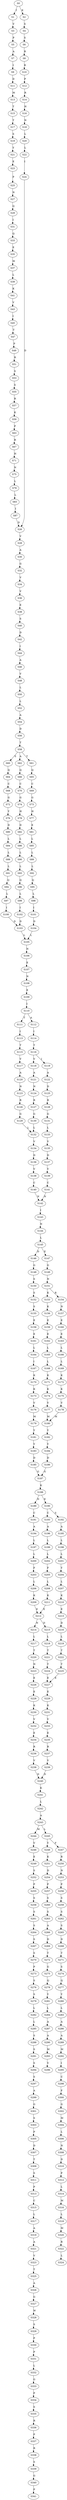 strict digraph  {
	S0 -> S1 [ label = I ];
	S0 -> S2 [ label = K ];
	S1 -> S3 [ label = V ];
	S2 -> S4 [ label = S ];
	S3 -> S5 [ label = P ];
	S4 -> S6 [ label = S ];
	S5 -> S7 [ label = A ];
	S6 -> S8 [ label = R ];
	S7 -> S9 [ label = I ];
	S8 -> S10 [ label = R ];
	S9 -> S11 [ label = D ];
	S10 -> S12 [ label = P ];
	S11 -> S13 [ label = M ];
	S12 -> S14 [ label = R ];
	S13 -> S15 [ label = T ];
	S14 -> S16 [ label = H ];
	S15 -> S17 [ label = T ];
	S16 -> S18 [ label = N ];
	S17 -> S19 [ label = S ];
	S18 -> S20 [ label = L ];
	S19 -> S21 [ label = Y ];
	S20 -> S22 [ label = L ];
	S21 -> S23 [ label = E ];
	S22 -> S24 [ label = I ];
	S23 -> S25 [ label = P ];
	S24 -> S26 [ label = D ];
	S25 -> S27 [ label = N ];
	S26 -> S28 [ label = V ];
	S27 -> S29 [ label = Q ];
	S28 -> S30 [ label = A ];
	S29 -> S31 [ label = I ];
	S30 -> S32 [ label = G ];
	S31 -> S33 [ label = Q ];
	S32 -> S34 [ label = V ];
	S33 -> S35 [ label = E ];
	S34 -> S36 [ label = V ];
	S35 -> S37 [ label = M ];
	S36 -> S38 [ label = E ];
	S37 -> S39 [ label = L ];
	S38 -> S40 [ label = S ];
	S39 -> S41 [ label = K ];
	S40 -> S42 [ label = D ];
	S41 -> S43 [ label = V ];
	S42 -> S44 [ label = I ];
	S43 -> S45 [ label = I ];
	S44 -> S46 [ label = A ];
	S45 -> S47 [ label = T ];
	S46 -> S48 [ label = V ];
	S47 -> S49 [ label = P ];
	S48 -> S50 [ label = L ];
	S49 -> S51 [ label = R ];
	S50 -> S52 [ label = L ];
	S51 -> S53 [ label = S ];
	S52 -> S54 [ label = A ];
	S53 -> S55 [ label = S ];
	S54 -> S56 [ label = D ];
	S55 -> S57 [ label = R ];
	S56 -> S58 [ label = T ];
	S57 -> S59 [ label = K ];
	S58 -> S60 [ label = S ];
	S58 -> S61 [ label = T ];
	S58 -> S62 [ label = A ];
	S59 -> S63 [ label = P ];
	S60 -> S64 [ label = Q ];
	S61 -> S65 [ label = Q ];
	S62 -> S66 [ label = Q ];
	S63 -> S67 [ label = R ];
	S64 -> S68 [ label = C ];
	S65 -> S69 [ label = C ];
	S66 -> S70 [ label = C ];
	S67 -> S71 [ label = H ];
	S68 -> S72 [ label = G ];
	S69 -> S73 [ label = G ];
	S70 -> S74 [ label = G ];
	S71 -> S75 [ label = N ];
	S72 -> S76 [ label = Y ];
	S73 -> S77 [ label = H ];
	S74 -> S78 [ label = H ];
	S75 -> S79 [ label = L ];
	S76 -> S80 [ label = D ];
	S77 -> S81 [ label = E ];
	S78 -> S82 [ label = D ];
	S79 -> S83 [ label = L ];
	S80 -> S84 [ label = L ];
	S81 -> S85 [ label = L ];
	S82 -> S86 [ label = L ];
	S83 -> S87 [ label = I ];
	S84 -> S88 [ label = L ];
	S85 -> S89 [ label = L ];
	S86 -> S90 [ label = L ];
	S87 -> S26 [ label = D ];
	S88 -> S91 [ label = L ];
	S89 -> S92 [ label = L ];
	S90 -> S93 [ label = L ];
	S91 -> S94 [ label = Q ];
	S92 -> S95 [ label = Q ];
	S93 -> S96 [ label = Q ];
	S94 -> S97 [ label = L ];
	S95 -> S98 [ label = L ];
	S96 -> S99 [ label = L ];
	S97 -> S100 [ label = I ];
	S98 -> S101 [ label = I ];
	S99 -> S102 [ label = I ];
	S100 -> S103 [ label = D ];
	S101 -> S104 [ label = D ];
	S102 -> S103 [ label = D ];
	S103 -> S105 [ label = L ];
	S104 -> S105 [ label = L ];
	S105 -> S106 [ label = N ];
	S106 -> S107 [ label = E ];
	S107 -> S108 [ label = N ];
	S108 -> S109 [ label = E ];
	S109 -> S110 [ label = I ];
	S110 -> S111 [ label = T ];
	S110 -> S112 [ label = A ];
	S111 -> S113 [ label = I ];
	S112 -> S114 [ label = I ];
	S113 -> S115 [ label = T ];
	S114 -> S116 [ label = T ];
	S115 -> S117 [ label = V ];
	S116 -> S118 [ label = V ];
	S116 -> S119 [ label = I ];
	S117 -> S120 [ label = A ];
	S118 -> S121 [ label = A ];
	S119 -> S122 [ label = A ];
	S120 -> S123 [ label = N ];
	S121 -> S124 [ label = N ];
	S122 -> S125 [ label = D ];
	S123 -> S126 [ label = R ];
	S124 -> S127 [ label = R ];
	S125 -> S128 [ label = R ];
	S126 -> S129 [ label = G ];
	S127 -> S130 [ label = G ];
	S128 -> S131 [ label = G ];
	S129 -> S132 [ label = L ];
	S130 -> S132 [ label = L ];
	S131 -> S133 [ label = L ];
	S132 -> S134 [ label = V ];
	S133 -> S135 [ label = V ];
	S134 -> S136 [ label = D ];
	S135 -> S137 [ label = D ];
	S136 -> S138 [ label = V ];
	S137 -> S139 [ label = V ];
	S138 -> S140 [ label = C ];
	S139 -> S141 [ label = C ];
	S140 -> S142 [ label = N ];
	S141 -> S142 [ label = N ];
	S142 -> S143 [ label = I ];
	S143 -> S144 [ label = N ];
	S144 -> S145 [ label = L ];
	S145 -> S146 [ label = D ];
	S145 -> S147 [ label = E ];
	S146 -> S148 [ label = G ];
	S147 -> S149 [ label = G ];
	S148 -> S150 [ label = S ];
	S149 -> S151 [ label = N ];
	S150 -> S152 [ label = S ];
	S151 -> S153 [ label = K ];
	S151 -> S154 [ label = R ];
	S152 -> S155 [ label = S ];
	S153 -> S156 [ label = K ];
	S154 -> S157 [ label = N ];
	S155 -> S158 [ label = E ];
	S156 -> S159 [ label = E ];
	S157 -> S160 [ label = E ];
	S158 -> S161 [ label = E ];
	S159 -> S162 [ label = E ];
	S160 -> S163 [ label = E ];
	S161 -> S164 [ label = L ];
	S162 -> S165 [ label = L ];
	S163 -> S166 [ label = L ];
	S164 -> S167 [ label = I ];
	S165 -> S168 [ label = L ];
	S166 -> S169 [ label = L ];
	S167 -> S170 [ label = K ];
	S168 -> S171 [ label = K ];
	S169 -> S172 [ label = K ];
	S170 -> S173 [ label = K ];
	S171 -> S174 [ label = K ];
	S172 -> S175 [ label = K ];
	S173 -> S176 [ label = V ];
	S174 -> S177 [ label = V ];
	S175 -> S178 [ label = V ];
	S176 -> S179 [ label = M ];
	S177 -> S180 [ label = M ];
	S178 -> S180 [ label = M ];
	S179 -> S181 [ label = Y ];
	S180 -> S182 [ label = Y ];
	S181 -> S183 [ label = Y ];
	S182 -> S184 [ label = Y ];
	S183 -> S185 [ label = D ];
	S184 -> S186 [ label = D ];
	S185 -> S187 [ label = G ];
	S186 -> S187 [ label = G ];
	S187 -> S188 [ label = K ];
	S188 -> S189 [ label = D ];
	S188 -> S190 [ label = E ];
	S189 -> S191 [ label = C ];
	S190 -> S192 [ label = S ];
	S190 -> S193 [ label = C ];
	S191 -> S194 [ label = A ];
	S192 -> S195 [ label = A ];
	S193 -> S196 [ label = A ];
	S194 -> S197 [ label = L ];
	S195 -> S198 [ label = L ];
	S196 -> S199 [ label = L ];
	S197 -> S200 [ label = L ];
	S198 -> S201 [ label = L ];
	S199 -> S202 [ label = L ];
	S200 -> S203 [ label = F ];
	S201 -> S204 [ label = Y ];
	S202 -> S205 [ label = F ];
	S203 -> S206 [ label = L ];
	S204 -> S207 [ label = L ];
	S205 -> S208 [ label = L ];
	S206 -> S209 [ label = K ];
	S207 -> S210 [ label = K ];
	S208 -> S211 [ label = K ];
	S209 -> S212 [ label = E ];
	S210 -> S213 [ label = E ];
	S211 -> S212 [ label = E ];
	S212 -> S214 [ label = N ];
	S212 -> S215 [ label = D ];
	S213 -> S216 [ label = D ];
	S214 -> S217 [ label = L ];
	S215 -> S218 [ label = L ];
	S216 -> S219 [ label = L ];
	S217 -> S220 [ label = T ];
	S218 -> S221 [ label = T ];
	S219 -> S222 [ label = T ];
	S220 -> S223 [ label = N ];
	S221 -> S224 [ label = T ];
	S222 -> S225 [ label = T ];
	S223 -> S226 [ label = E ];
	S224 -> S227 [ label = E ];
	S225 -> S227 [ label = E ];
	S226 -> S228 [ label = E ];
	S227 -> S229 [ label = E ];
	S228 -> S230 [ label = K ];
	S229 -> S231 [ label = K ];
	S230 -> S232 [ label = V ];
	S231 -> S233 [ label = V ];
	S232 -> S234 [ label = E ];
	S233 -> S235 [ label = E ];
	S234 -> S236 [ label = R ];
	S235 -> S237 [ label = R ];
	S236 -> S238 [ label = V ];
	S237 -> S239 [ label = V ];
	S238 -> S240 [ label = D ];
	S239 -> S240 [ label = D ];
	S240 -> S241 [ label = K ];
	S241 -> S242 [ label = L ];
	S242 -> S243 [ label = A ];
	S243 -> S244 [ label = M ];
	S243 -> S245 [ label = L ];
	S244 -> S246 [ label = V ];
	S245 -> S247 [ label = F ];
	S245 -> S248 [ label = Y ];
	S246 -> S249 [ label = E ];
	S247 -> S250 [ label = R ];
	S248 -> S251 [ label = K ];
	S249 -> S252 [ label = S ];
	S250 -> S253 [ label = N ];
	S251 -> S254 [ label = D ];
	S252 -> S255 [ label = P ];
	S253 -> S256 [ label = P ];
	S254 -> S257 [ label = P ];
	S255 -> S258 [ label = S ];
	S256 -> S259 [ label = S ];
	S257 -> S260 [ label = S ];
	S258 -> S261 [ label = S ];
	S259 -> S262 [ label = S ];
	S260 -> S263 [ label = S ];
	S261 -> S264 [ label = S ];
	S262 -> S265 [ label = S ];
	S263 -> S266 [ label = A ];
	S264 -> S267 [ label = S ];
	S265 -> S268 [ label = D ];
	S266 -> S269 [ label = D ];
	S267 -> S270 [ label = S ];
	S268 -> S271 [ label = T ];
	S269 -> S272 [ label = T ];
	S270 -> S273 [ label = P ];
	S271 -> S274 [ label = S ];
	S272 -> S275 [ label = G ];
	S273 -> S276 [ label = S ];
	S274 -> S277 [ label = Q ];
	S275 -> S278 [ label = Q ];
	S276 -> S279 [ label = S ];
	S277 -> S280 [ label = Y ];
	S278 -> S281 [ label = Y ];
	S279 -> S282 [ label = L ];
	S280 -> S283 [ label = L ];
	S281 -> S284 [ label = L ];
	S282 -> S285 [ label = L ];
	S283 -> S286 [ label = A ];
	S284 -> S287 [ label = A ];
	S285 -> S288 [ label = S ];
	S286 -> S289 [ label = A ];
	S287 -> S290 [ label = A ];
	S288 -> S291 [ label = S ];
	S289 -> S292 [ label = M ];
	S290 -> S293 [ label = M ];
	S291 -> S294 [ label = S ];
	S292 -> S295 [ label = I ];
	S293 -> S296 [ label = V ];
	S294 -> S297 [ label = S ];
	S295 -> S298 [ label = C ];
	S297 -> S299 [ label = A ];
	S298 -> S300 [ label = F ];
	S299 -> S301 [ label = G ];
	S300 -> S302 [ label = G ];
	S301 -> S303 [ label = S ];
	S302 -> S304 [ label = M ];
	S303 -> S305 [ label = P ];
	S304 -> S306 [ label = L ];
	S305 -> S307 [ label = D ];
	S306 -> S308 [ label = N ];
	S307 -> S309 [ label = T ];
	S308 -> S310 [ label = D ];
	S309 -> S311 [ label = S ];
	S310 -> S312 [ label = P ];
	S311 -> S313 [ label = P ];
	S312 -> S314 [ label = L ];
	S313 -> S315 [ label = C ];
	S314 -> S316 [ label = M ];
	S315 -> S317 [ label = L ];
	S316 -> S318 [ label = L ];
	S317 -> S319 [ label = A ];
	S318 -> S320 [ label = M ];
	S319 -> S321 [ label = A ];
	S320 -> S322 [ label = R ];
	S321 -> S323 [ label = V ];
	S322 -> S324 [ label = L ];
	S323 -> S325 [ label = T ];
	S325 -> S326 [ label = A ];
	S326 -> S327 [ label = G ];
	S327 -> S328 [ label = W ];
	S328 -> S329 [ label = S ];
	S329 -> S330 [ label = P ];
	S330 -> S331 [ label = P ];
	S331 -> S332 [ label = L ];
	S332 -> S333 [ label = G ];
	S333 -> S334 [ label = P ];
	S334 -> S335 [ label = S ];
	S335 -> S336 [ label = R ];
	S336 -> S337 [ label = P ];
	S337 -> S338 [ label = R ];
	S338 -> S339 [ label = S ];
	S339 -> S340 [ label = G ];
	S340 -> S341 [ label = P ];
}

